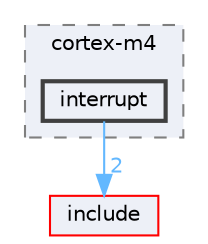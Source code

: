 digraph "src/core/cortex-m4/interrupt"
{
 // LATEX_PDF_SIZE
  bgcolor="transparent";
  edge [fontname=Helvetica,fontsize=10,labelfontname=Helvetica,labelfontsize=10];
  node [fontname=Helvetica,fontsize=10,shape=box,height=0.2,width=0.4];
  compound=true
  subgraph clusterdir_6e0b798f34a9a9150d221adf4a9fea13 {
    graph [ bgcolor="#edf0f7", pencolor="grey50", label="cortex-m4", fontname=Helvetica,fontsize=10 style="filled,dashed", URL="dir_6e0b798f34a9a9150d221adf4a9fea13.html",tooltip=""]
  dir_069204f74dc612ff392a9ab0dd275c2a [label="interrupt", fillcolor="#edf0f7", color="grey25", style="filled,bold", URL="dir_069204f74dc612ff392a9ab0dd275c2a.html",tooltip=""];
  }
  dir_d44c64559bbebec7f509842c48db8b23 [label="include", fillcolor="#edf0f7", color="red", style="filled", URL="dir_d44c64559bbebec7f509842c48db8b23.html",tooltip=""];
  dir_069204f74dc612ff392a9ab0dd275c2a->dir_d44c64559bbebec7f509842c48db8b23 [headlabel="2", labeldistance=1.5 headhref="dir_000018_000017.html" href="dir_000018_000017.html" color="steelblue1" fontcolor="steelblue1"];
}
